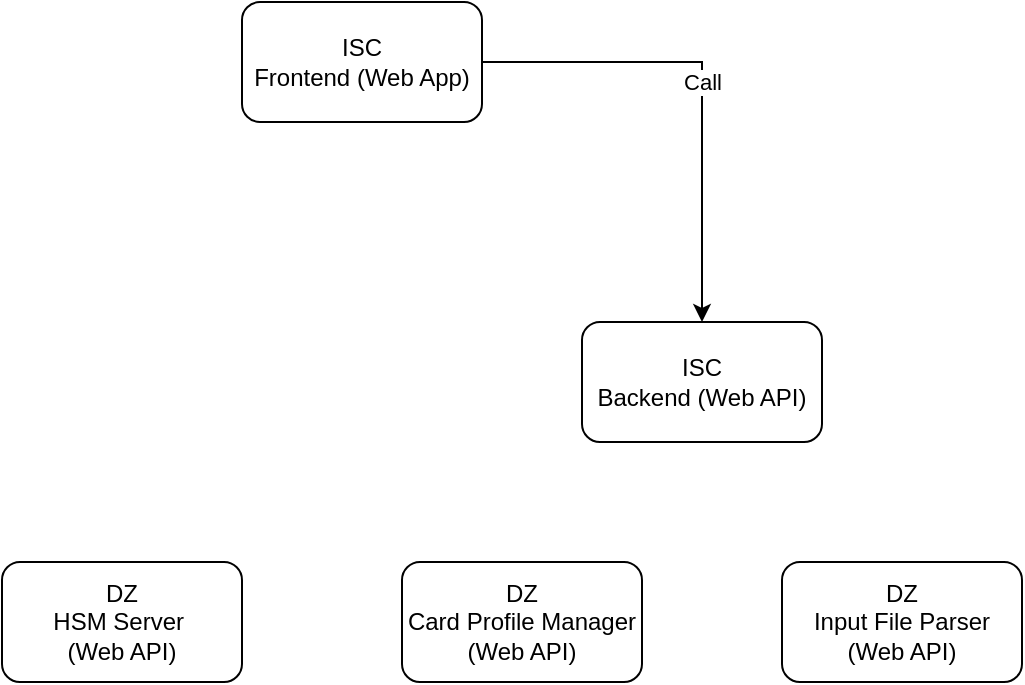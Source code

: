 <mxfile version="24.4.3" type="github">
  <diagram name="หน้า-1" id="lc0lnvrULM7RFjk2gOxu">
    <mxGraphModel dx="1290" dy="558" grid="1" gridSize="10" guides="1" tooltips="1" connect="1" arrows="1" fold="1" page="1" pageScale="1" pageWidth="827" pageHeight="1169" math="0" shadow="0">
      <root>
        <mxCell id="0" />
        <mxCell id="1" parent="0" />
        <mxCell id="fRM1-KL0-z92XGpWkeVO-4" value="Call" style="edgeStyle=orthogonalEdgeStyle;rounded=0;orthogonalLoop=1;jettySize=auto;html=1;entryX=0.5;entryY=0;entryDx=0;entryDy=0;" edge="1" parent="1" source="fRM1-KL0-z92XGpWkeVO-1" target="fRM1-KL0-z92XGpWkeVO-2">
          <mxGeometry relative="1" as="geometry" />
        </mxCell>
        <mxCell id="fRM1-KL0-z92XGpWkeVO-1" value="&lt;div&gt;ISC&lt;/div&gt;&lt;div&gt;Frontend (Web App)&lt;br&gt;&lt;/div&gt;" style="rounded=1;whiteSpace=wrap;html=1;" vertex="1" parent="1">
          <mxGeometry x="280" y="60" width="120" height="60" as="geometry" />
        </mxCell>
        <mxCell id="fRM1-KL0-z92XGpWkeVO-2" value="&lt;div&gt;ISC&lt;/div&gt;&lt;div&gt;Backend (Web API)&lt;br&gt;&lt;/div&gt;" style="rounded=1;whiteSpace=wrap;html=1;" vertex="1" parent="1">
          <mxGeometry x="450" y="220" width="120" height="60" as="geometry" />
        </mxCell>
        <mxCell id="fRM1-KL0-z92XGpWkeVO-3" value="&lt;div&gt;DZ&lt;/div&gt;&lt;div&gt;HSM Server&amp;nbsp;&lt;/div&gt;&lt;div&gt;(Web API)&lt;br&gt;&lt;/div&gt;" style="rounded=1;whiteSpace=wrap;html=1;" vertex="1" parent="1">
          <mxGeometry x="160" y="340" width="120" height="60" as="geometry" />
        </mxCell>
        <mxCell id="fRM1-KL0-z92XGpWkeVO-5" value="&lt;div&gt;DZ&lt;/div&gt;&lt;div&gt;Card Profile Manager &lt;br&gt;&lt;/div&gt;&lt;div&gt;(Web API)&lt;br&gt;&lt;/div&gt;" style="rounded=1;whiteSpace=wrap;html=1;" vertex="1" parent="1">
          <mxGeometry x="360" y="340" width="120" height="60" as="geometry" />
        </mxCell>
        <mxCell id="fRM1-KL0-z92XGpWkeVO-6" value="&lt;div&gt;DZ&lt;/div&gt;&lt;div&gt;Input File Parser &lt;br&gt;&lt;/div&gt;&lt;div&gt;(Web API)&lt;br&gt;&lt;/div&gt;" style="rounded=1;whiteSpace=wrap;html=1;" vertex="1" parent="1">
          <mxGeometry x="550" y="340" width="120" height="60" as="geometry" />
        </mxCell>
      </root>
    </mxGraphModel>
  </diagram>
</mxfile>
